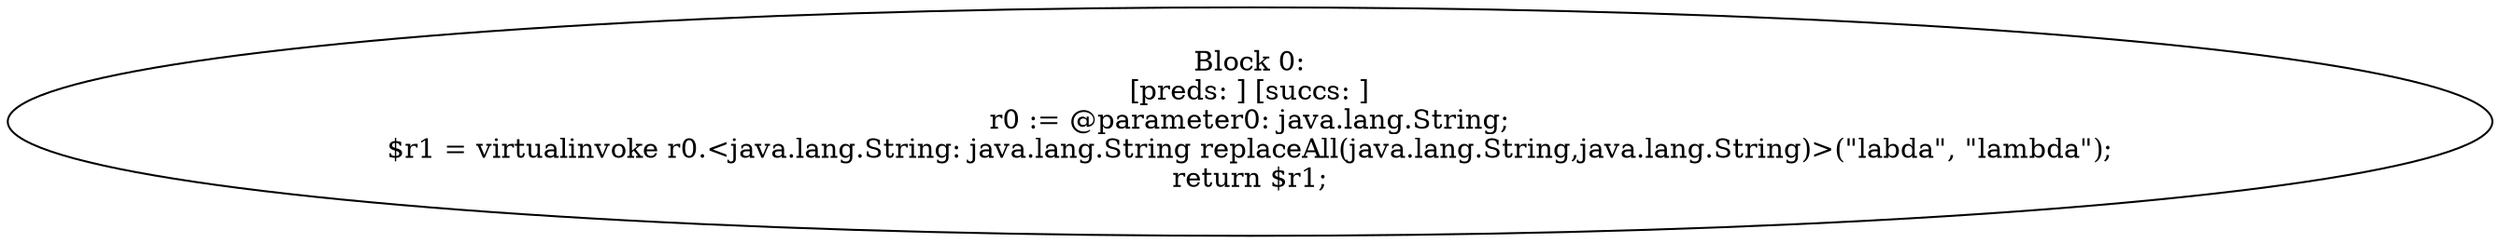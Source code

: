 digraph "unitGraph" {
    "Block 0:
[preds: ] [succs: ]
r0 := @parameter0: java.lang.String;
$r1 = virtualinvoke r0.<java.lang.String: java.lang.String replaceAll(java.lang.String,java.lang.String)>(\"labda\", \"lambda\");
return $r1;
"
}
